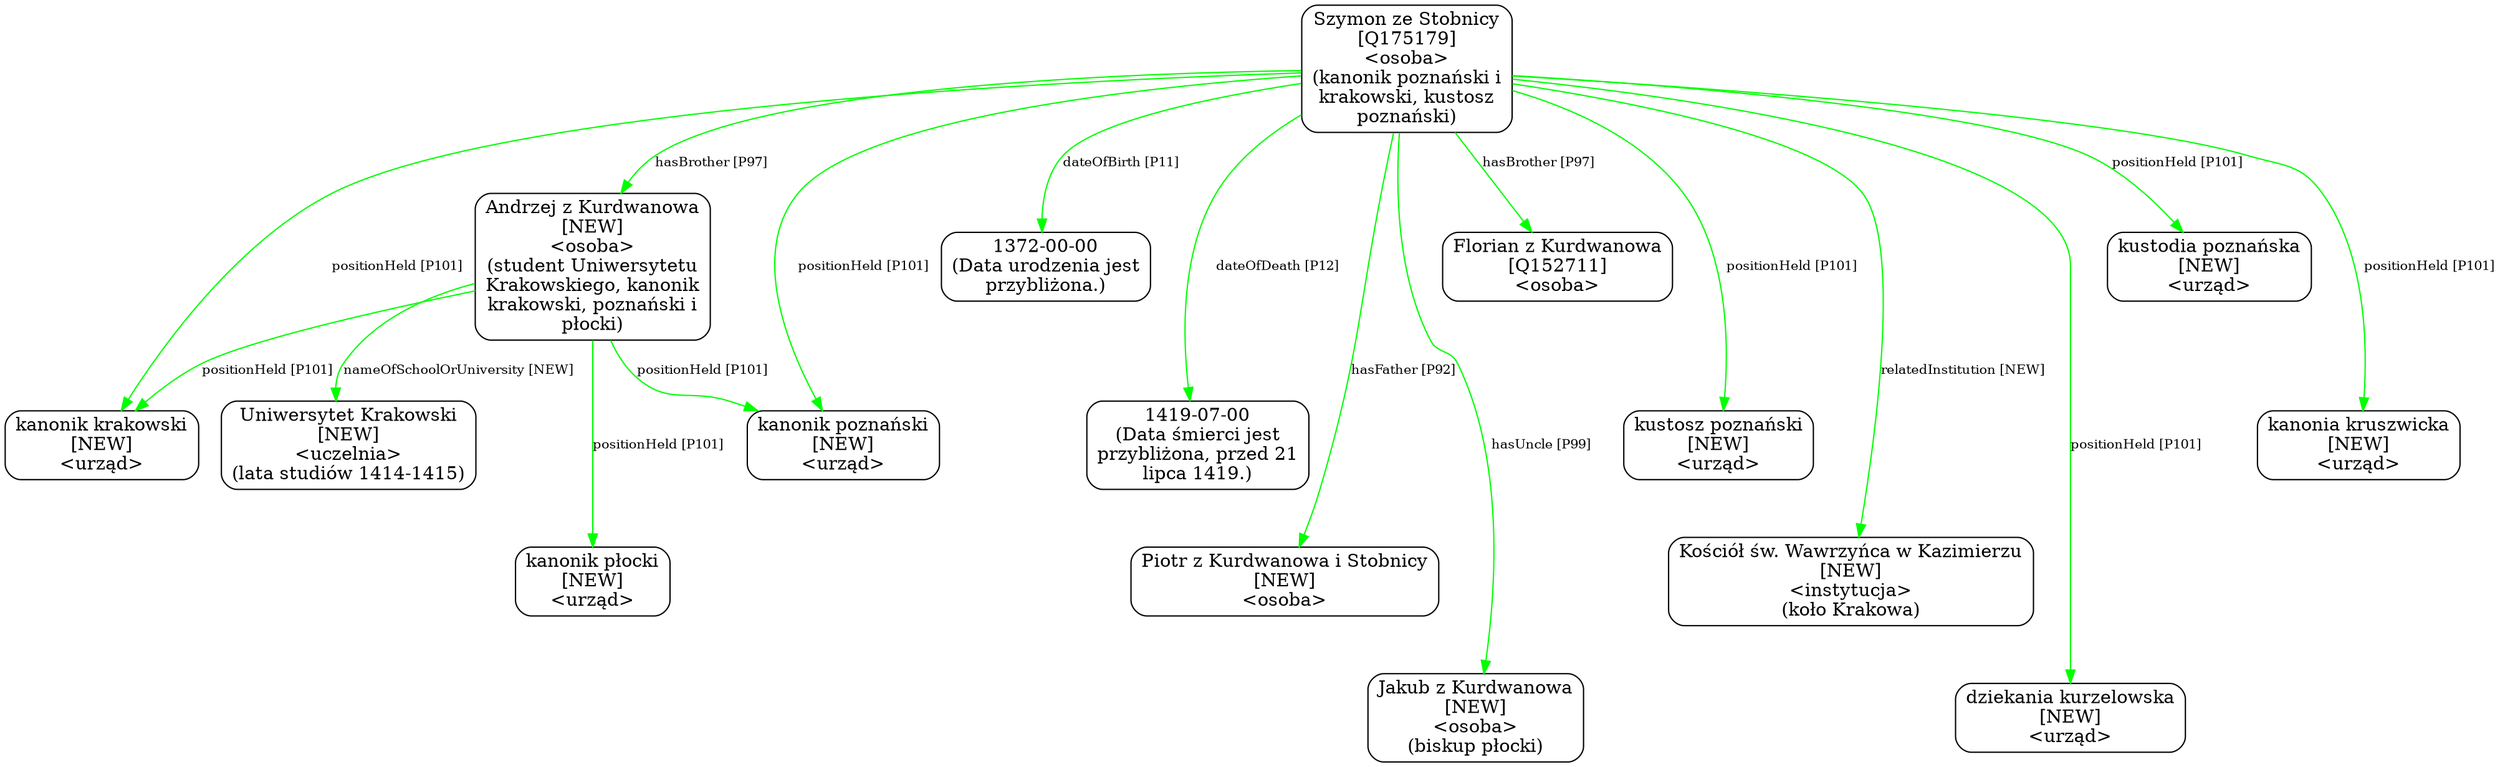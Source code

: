 digraph {
	node [shape=box,
		style=rounded
	];
	edge [fontsize=10];
	"Szymon ze Stobnicy
[Q175179]
<osoba>
(kanonik poznański i
krakowski, kustosz
poznański)"	[color=black,
		label="Szymon ze Stobnicy
[Q175179]
<osoba>
(kanonik poznański i
krakowski, kustosz
poznański)"];
	"Andrzej z Kurdwanowa
[NEW]
<osoba>
(student Uniwersytetu
Krakowskiego, kanonik
krakowski, poznański i
płocki)"	[color=black,
		label="Andrzej z Kurdwanowa
[NEW]
<osoba>
(student Uniwersytetu
Krakowskiego, kanonik
krakowski, poznański i
płocki)"];
	"Szymon ze Stobnicy
[Q175179]
<osoba>
(kanonik poznański i
krakowski, kustosz
poznański)" -> "Andrzej z Kurdwanowa
[NEW]
<osoba>
(student Uniwersytetu
Krakowskiego, kanonik
krakowski, poznański i
płocki)"	[color=green,
		label="hasBrother [P97]"];
	"Szymon ze Stobnicy
[Q175179]
<osoba>
(kanonik poznański i
krakowski, kustosz
poznański)" -> "1372-00-00
(Data urodzenia jest
przybliżona.)"	[color=green,
		label="dateOfBirth [P11]",
		minlen=1];
	"Szymon ze Stobnicy
[Q175179]
<osoba>
(kanonik poznański i
krakowski, kustosz
poznański)" -> "1419-07-00
(Data śmierci jest
przybliżona, przed 21
lipca 1419.)"	[color=green,
		label="dateOfDeath [P12]",
		minlen=2];
	"Szymon ze Stobnicy
[Q175179]
<osoba>
(kanonik poznański i
krakowski, kustosz
poznański)" -> "Piotr z Kurdwanowa i Stobnicy
[NEW]
<osoba>"	[color=green,
		label="hasFather [P92]",
		minlen=3];
	"Szymon ze Stobnicy
[Q175179]
<osoba>
(kanonik poznański i
krakowski, kustosz
poznański)" -> "Jakub z Kurdwanowa
[NEW]
<osoba>
(biskup płocki)"	[color=green,
		label="hasUncle [P99]",
		minlen=4];
	"Szymon ze Stobnicy
[Q175179]
<osoba>
(kanonik poznański i
krakowski, kustosz
poznański)" -> "Florian z Kurdwanowa
[Q152711]
<osoba>"	[color=green,
		label="hasBrother [P97]",
		minlen=1];
	"Szymon ze Stobnicy
[Q175179]
<osoba>
(kanonik poznański i
krakowski, kustosz
poznański)" -> "kanonik poznański
[NEW]
<urząd>"	[color=green,
		label="positionHeld [P101]"];
	"Szymon ze Stobnicy
[Q175179]
<osoba>
(kanonik poznański i
krakowski, kustosz
poznański)" -> "kanonik krakowski
[NEW]
<urząd>"	[color=green,
		label="positionHeld [P101]"];
	"Szymon ze Stobnicy
[Q175179]
<osoba>
(kanonik poznański i
krakowski, kustosz
poznański)" -> "kustosz poznański
[NEW]
<urząd>"	[color=green,
		label="positionHeld [P101]",
		minlen=2];
	"Szymon ze Stobnicy
[Q175179]
<osoba>
(kanonik poznański i
krakowski, kustosz
poznański)" -> "Kościół św. Wawrzyńca w Kazimierzu
[NEW]
<instytucja>
(koło Krakowa)"	[color=green,
		label="relatedInstitution [NEW]",
		minlen=3];
	"Szymon ze Stobnicy
[Q175179]
<osoba>
(kanonik poznański i
krakowski, kustosz
poznański)" -> "dziekania kurzelowska
[NEW]
<urząd>"	[color=green,
		label="positionHeld [P101]",
		minlen=4];
	"Szymon ze Stobnicy
[Q175179]
<osoba>
(kanonik poznański i
krakowski, kustosz
poznański)" -> "kustodia poznańska
[NEW]
<urząd>"	[color=green,
		label="positionHeld [P101]",
		minlen=1];
	"Szymon ze Stobnicy
[Q175179]
<osoba>
(kanonik poznański i
krakowski, kustosz
poznański)" -> "kanonia kruszwicka
[NEW]
<urząd>"	[color=green,
		label="positionHeld [P101]",
		minlen=2];
	"Andrzej z Kurdwanowa
[NEW]
<osoba>
(student Uniwersytetu
Krakowskiego, kanonik
krakowski, poznański i
płocki)" -> "kanonik poznański
[NEW]
<urząd>"	[color=green,
		label="positionHeld [P101]"];
	"Andrzej z Kurdwanowa
[NEW]
<osoba>
(student Uniwersytetu
Krakowskiego, kanonik
krakowski, poznański i
płocki)" -> "kanonik krakowski
[NEW]
<urząd>"	[color=green,
		label="positionHeld [P101]"];
	"Andrzej z Kurdwanowa
[NEW]
<osoba>
(student Uniwersytetu
Krakowskiego, kanonik
krakowski, poznański i
płocki)" -> "Uniwersytet Krakowski
[NEW]
<uczelnia>
(lata studiów 1414-1415)"	[color=green,
		label="nameOfSchoolOrUniversity [NEW]",
		minlen=1];
	"Andrzej z Kurdwanowa
[NEW]
<osoba>
(student Uniwersytetu
Krakowskiego, kanonik
krakowski, poznański i
płocki)" -> "kanonik płocki
[NEW]
<urząd>"	[color=green,
		label="positionHeld [P101]",
		minlen=2];
}
